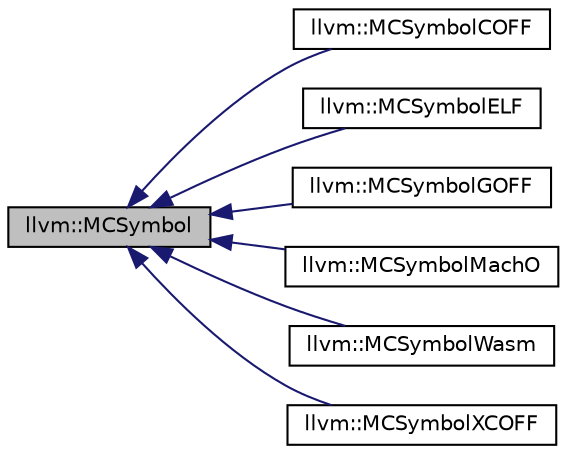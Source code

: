 digraph "llvm::MCSymbol"
{
 // LATEX_PDF_SIZE
  bgcolor="transparent";
  edge [fontname="Helvetica",fontsize="10",labelfontname="Helvetica",labelfontsize="10"];
  node [fontname="Helvetica",fontsize="10",shape=record];
  rankdir="LR";
  Node1 [label="llvm::MCSymbol",height=0.2,width=0.4,color="black", fillcolor="grey75", style="filled", fontcolor="black",tooltip="MCSymbol - Instances of this class represent a symbol name in the MC file, and MCSymbols are created ..."];
  Node1 -> Node2 [dir="back",color="midnightblue",fontsize="10",style="solid",fontname="Helvetica"];
  Node2 [label="llvm::MCSymbolCOFF",height=0.2,width=0.4,color="black",URL="$classllvm_1_1MCSymbolCOFF.html",tooltip=" "];
  Node1 -> Node3 [dir="back",color="midnightblue",fontsize="10",style="solid",fontname="Helvetica"];
  Node3 [label="llvm::MCSymbolELF",height=0.2,width=0.4,color="black",URL="$classllvm_1_1MCSymbolELF.html",tooltip=" "];
  Node1 -> Node4 [dir="back",color="midnightblue",fontsize="10",style="solid",fontname="Helvetica"];
  Node4 [label="llvm::MCSymbolGOFF",height=0.2,width=0.4,color="black",URL="$classllvm_1_1MCSymbolGOFF.html",tooltip=" "];
  Node1 -> Node5 [dir="back",color="midnightblue",fontsize="10",style="solid",fontname="Helvetica"];
  Node5 [label="llvm::MCSymbolMachO",height=0.2,width=0.4,color="black",URL="$classllvm_1_1MCSymbolMachO.html",tooltip=" "];
  Node1 -> Node6 [dir="back",color="midnightblue",fontsize="10",style="solid",fontname="Helvetica"];
  Node6 [label="llvm::MCSymbolWasm",height=0.2,width=0.4,color="black",URL="$classllvm_1_1MCSymbolWasm.html",tooltip=" "];
  Node1 -> Node7 [dir="back",color="midnightblue",fontsize="10",style="solid",fontname="Helvetica"];
  Node7 [label="llvm::MCSymbolXCOFF",height=0.2,width=0.4,color="black",URL="$classllvm_1_1MCSymbolXCOFF.html",tooltip=" "];
}
